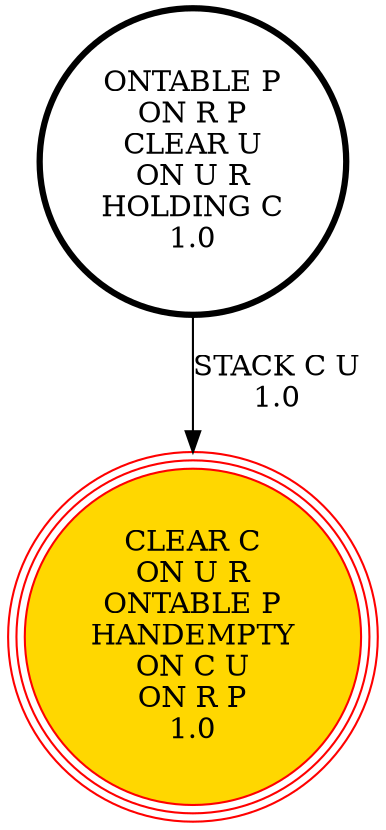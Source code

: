 digraph {
"ONTABLE P\nON R P\nCLEAR U\nON U R\nHOLDING C\n1.0\n" -> "CLEAR C\nON U R\nONTABLE P\nHANDEMPTY\nON C U\nON R P\n1.0\n"[label="STACK C U\n1.0\n"];
"CLEAR C\nON U R\nONTABLE P\nHANDEMPTY\nON C U\nON R P\n1.0\n" [shape=circle, style=filled color=red, fillcolor=gold, peripheries=3];
"ONTABLE P\nON R P\nCLEAR U\nON U R\nHOLDING C\n1.0\n" [shape=circle, penwidth=3];
"CLEAR C\nON U R\nONTABLE P\nHANDEMPTY\nON C U\nON R P\n1.0\n" [shape=circle, style=filled color=red, fillcolor=gold, peripheries=3];
}
